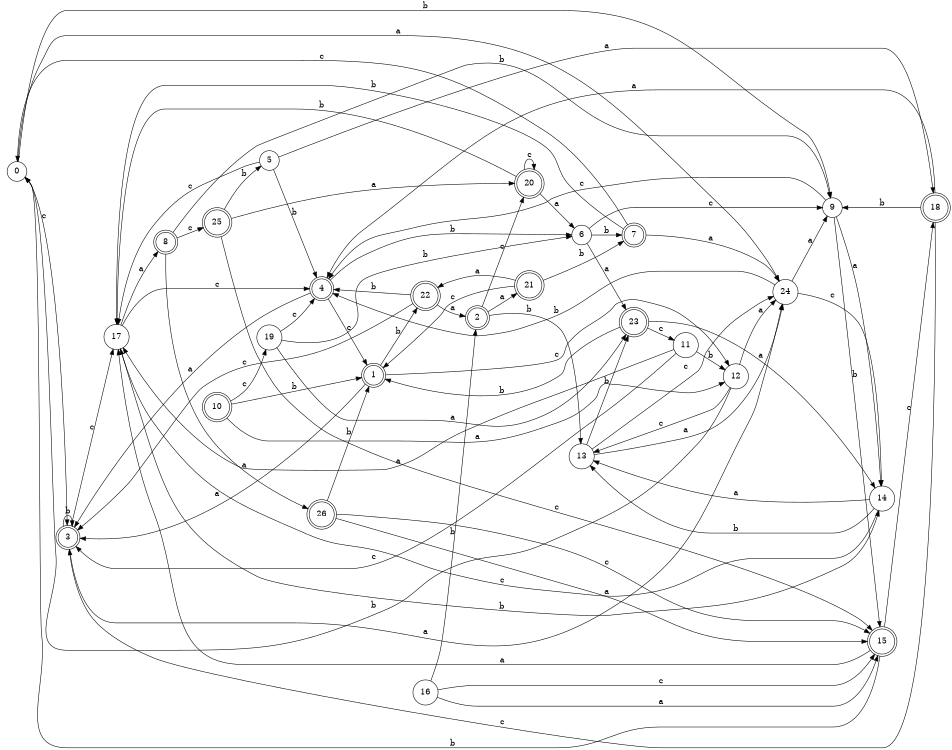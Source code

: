 digraph n22_7 {
__start0 [label="" shape="none"];

rankdir=LR;
size="8,5";

s0 [style="filled", color="black", fillcolor="white" shape="circle", label="0"];
s1 [style="rounded,filled", color="black", fillcolor="white" shape="doublecircle", label="1"];
s2 [style="rounded,filled", color="black", fillcolor="white" shape="doublecircle", label="2"];
s3 [style="rounded,filled", color="black", fillcolor="white" shape="doublecircle", label="3"];
s4 [style="rounded,filled", color="black", fillcolor="white" shape="doublecircle", label="4"];
s5 [style="filled", color="black", fillcolor="white" shape="circle", label="5"];
s6 [style="filled", color="black", fillcolor="white" shape="circle", label="6"];
s7 [style="rounded,filled", color="black", fillcolor="white" shape="doublecircle", label="7"];
s8 [style="rounded,filled", color="black", fillcolor="white" shape="doublecircle", label="8"];
s9 [style="filled", color="black", fillcolor="white" shape="circle", label="9"];
s10 [style="rounded,filled", color="black", fillcolor="white" shape="doublecircle", label="10"];
s11 [style="filled", color="black", fillcolor="white" shape="circle", label="11"];
s12 [style="filled", color="black", fillcolor="white" shape="circle", label="12"];
s13 [style="filled", color="black", fillcolor="white" shape="circle", label="13"];
s14 [style="filled", color="black", fillcolor="white" shape="circle", label="14"];
s15 [style="rounded,filled", color="black", fillcolor="white" shape="doublecircle", label="15"];
s16 [style="filled", color="black", fillcolor="white" shape="circle", label="16"];
s17 [style="filled", color="black", fillcolor="white" shape="circle", label="17"];
s18 [style="rounded,filled", color="black", fillcolor="white" shape="doublecircle", label="18"];
s19 [style="filled", color="black", fillcolor="white" shape="circle", label="19"];
s20 [style="rounded,filled", color="black", fillcolor="white" shape="doublecircle", label="20"];
s21 [style="rounded,filled", color="black", fillcolor="white" shape="doublecircle", label="21"];
s22 [style="rounded,filled", color="black", fillcolor="white" shape="doublecircle", label="22"];
s23 [style="rounded,filled", color="black", fillcolor="white" shape="doublecircle", label="23"];
s24 [style="filled", color="black", fillcolor="white" shape="circle", label="24"];
s25 [style="rounded,filled", color="black", fillcolor="white" shape="doublecircle", label="25"];
s26 [style="rounded,filled", color="black", fillcolor="white" shape="doublecircle", label="26"];
s0 -> s24 [label="a"];
s0 -> s9 [label="b"];
s0 -> s3 [label="c"];
s1 -> s3 [label="a"];
s1 -> s22 [label="b"];
s1 -> s12 [label="c"];
s2 -> s21 [label="a"];
s2 -> s13 [label="b"];
s2 -> s20 [label="c"];
s3 -> s24 [label="a"];
s3 -> s3 [label="b"];
s3 -> s17 [label="c"];
s4 -> s3 [label="a"];
s4 -> s6 [label="b"];
s4 -> s1 [label="c"];
s5 -> s18 [label="a"];
s5 -> s4 [label="b"];
s5 -> s17 [label="c"];
s6 -> s23 [label="a"];
s6 -> s7 [label="b"];
s6 -> s9 [label="c"];
s7 -> s24 [label="a"];
s7 -> s17 [label="b"];
s7 -> s0 [label="c"];
s8 -> s26 [label="a"];
s8 -> s9 [label="b"];
s8 -> s25 [label="c"];
s9 -> s14 [label="a"];
s9 -> s15 [label="b"];
s9 -> s4 [label="c"];
s10 -> s12 [label="a"];
s10 -> s1 [label="b"];
s10 -> s19 [label="c"];
s11 -> s17 [label="a"];
s11 -> s12 [label="b"];
s11 -> s3 [label="c"];
s12 -> s24 [label="a"];
s12 -> s0 [label="b"];
s12 -> s13 [label="c"];
s13 -> s24 [label="a"];
s13 -> s23 [label="b"];
s13 -> s24 [label="c"];
s14 -> s13 [label="a"];
s14 -> s13 [label="b"];
s14 -> s17 [label="c"];
s15 -> s17 [label="a"];
s15 -> s0 [label="b"];
s15 -> s18 [label="c"];
s16 -> s15 [label="a"];
s16 -> s2 [label="b"];
s16 -> s15 [label="c"];
s17 -> s8 [label="a"];
s17 -> s14 [label="b"];
s17 -> s4 [label="c"];
s18 -> s4 [label="a"];
s18 -> s9 [label="b"];
s18 -> s3 [label="c"];
s19 -> s23 [label="a"];
s19 -> s6 [label="b"];
s19 -> s4 [label="c"];
s20 -> s6 [label="a"];
s20 -> s17 [label="b"];
s20 -> s20 [label="c"];
s21 -> s22 [label="a"];
s21 -> s7 [label="b"];
s21 -> s1 [label="c"];
s22 -> s2 [label="a"];
s22 -> s4 [label="b"];
s22 -> s3 [label="c"];
s23 -> s14 [label="a"];
s23 -> s1 [label="b"];
s23 -> s11 [label="c"];
s24 -> s9 [label="a"];
s24 -> s4 [label="b"];
s24 -> s14 [label="c"];
s25 -> s20 [label="a"];
s25 -> s5 [label="b"];
s25 -> s15 [label="c"];
s26 -> s15 [label="a"];
s26 -> s1 [label="b"];
s26 -> s15 [label="c"];

}